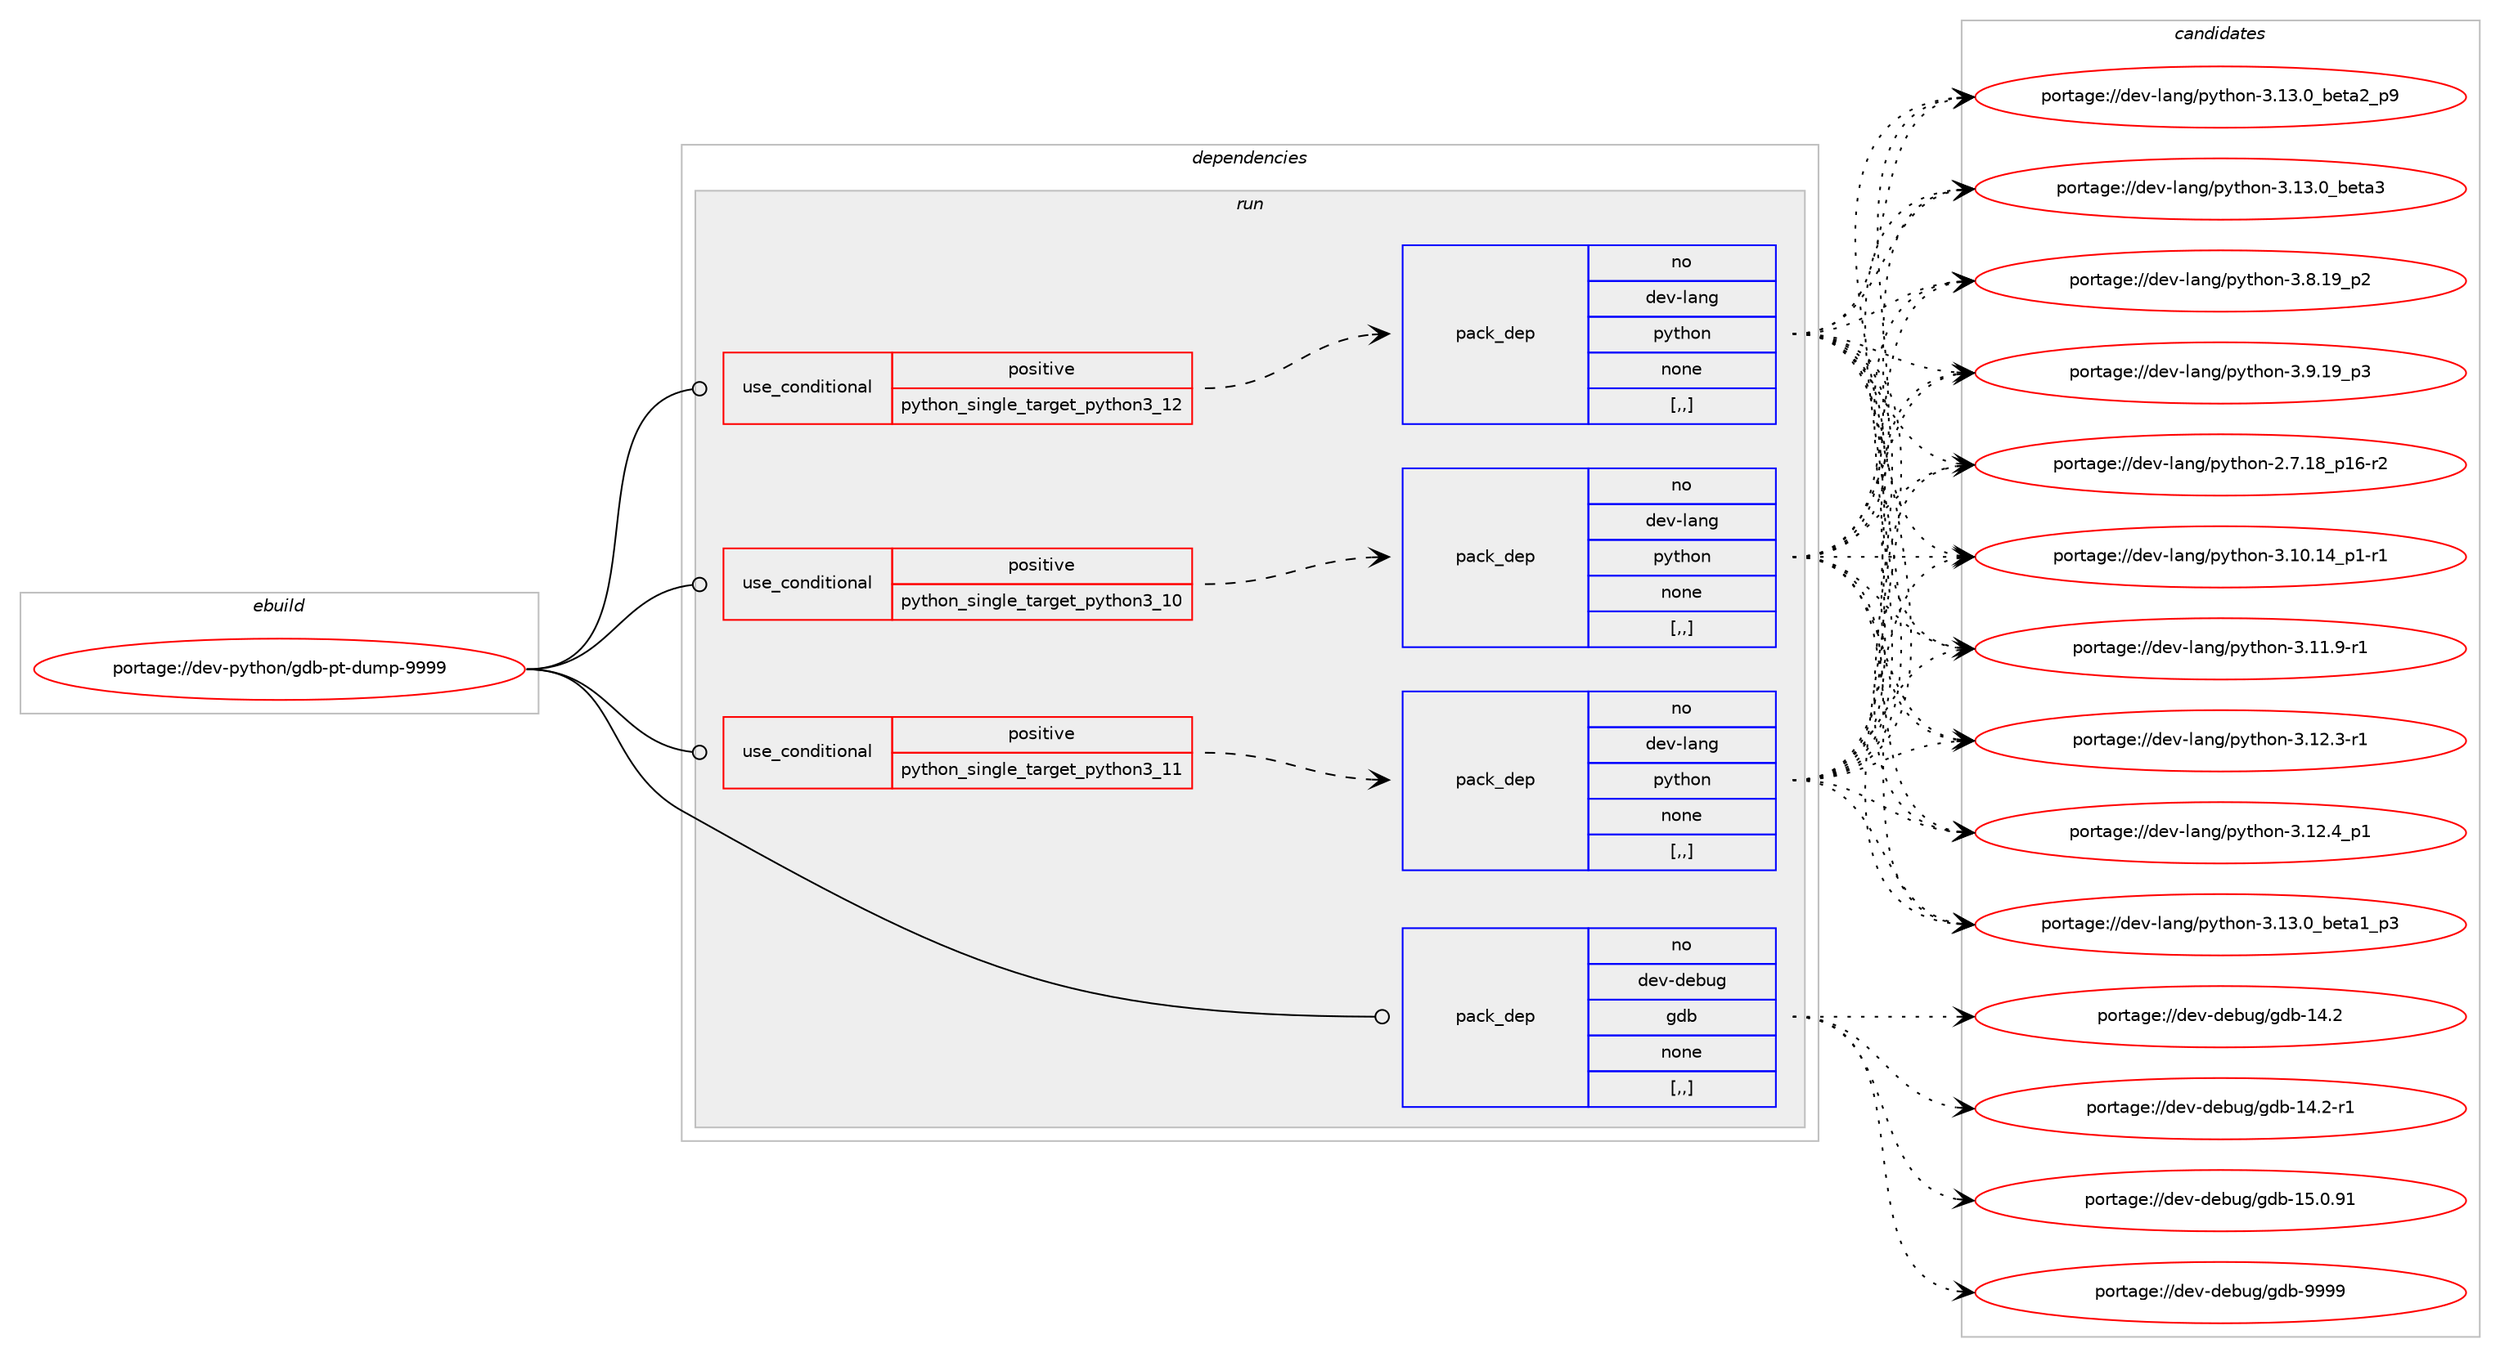 digraph prolog {

# *************
# Graph options
# *************

newrank=true;
concentrate=true;
compound=true;
graph [rankdir=LR,fontname=Helvetica,fontsize=10,ranksep=1.5];#, ranksep=2.5, nodesep=0.2];
edge  [arrowhead=vee];
node  [fontname=Helvetica,fontsize=10];

# **********
# The ebuild
# **********

subgraph cluster_leftcol {
color=gray;
rank=same;
label=<<i>ebuild</i>>;
id [label="portage://dev-python/gdb-pt-dump-9999", color=red, width=4, href="../dev-python/gdb-pt-dump-9999.svg"];
}

# ****************
# The dependencies
# ****************

subgraph cluster_midcol {
color=gray;
label=<<i>dependencies</i>>;
subgraph cluster_compile {
fillcolor="#eeeeee";
style=filled;
label=<<i>compile</i>>;
}
subgraph cluster_compileandrun {
fillcolor="#eeeeee";
style=filled;
label=<<i>compile and run</i>>;
}
subgraph cluster_run {
fillcolor="#eeeeee";
style=filled;
label=<<i>run</i>>;
subgraph cond32095 {
dependency143508 [label=<<TABLE BORDER="0" CELLBORDER="1" CELLSPACING="0" CELLPADDING="4"><TR><TD ROWSPAN="3" CELLPADDING="10">use_conditional</TD></TR><TR><TD>positive</TD></TR><TR><TD>python_single_target_python3_10</TD></TR></TABLE>>, shape=none, color=red];
subgraph pack110198 {
dependency143509 [label=<<TABLE BORDER="0" CELLBORDER="1" CELLSPACING="0" CELLPADDING="4" WIDTH="220"><TR><TD ROWSPAN="6" CELLPADDING="30">pack_dep</TD></TR><TR><TD WIDTH="110">no</TD></TR><TR><TD>dev-lang</TD></TR><TR><TD>python</TD></TR><TR><TD>none</TD></TR><TR><TD>[,,]</TD></TR></TABLE>>, shape=none, color=blue];
}
dependency143508:e -> dependency143509:w [weight=20,style="dashed",arrowhead="vee"];
}
id:e -> dependency143508:w [weight=20,style="solid",arrowhead="odot"];
subgraph cond32096 {
dependency143510 [label=<<TABLE BORDER="0" CELLBORDER="1" CELLSPACING="0" CELLPADDING="4"><TR><TD ROWSPAN="3" CELLPADDING="10">use_conditional</TD></TR><TR><TD>positive</TD></TR><TR><TD>python_single_target_python3_11</TD></TR></TABLE>>, shape=none, color=red];
subgraph pack110199 {
dependency143511 [label=<<TABLE BORDER="0" CELLBORDER="1" CELLSPACING="0" CELLPADDING="4" WIDTH="220"><TR><TD ROWSPAN="6" CELLPADDING="30">pack_dep</TD></TR><TR><TD WIDTH="110">no</TD></TR><TR><TD>dev-lang</TD></TR><TR><TD>python</TD></TR><TR><TD>none</TD></TR><TR><TD>[,,]</TD></TR></TABLE>>, shape=none, color=blue];
}
dependency143510:e -> dependency143511:w [weight=20,style="dashed",arrowhead="vee"];
}
id:e -> dependency143510:w [weight=20,style="solid",arrowhead="odot"];
subgraph cond32097 {
dependency143512 [label=<<TABLE BORDER="0" CELLBORDER="1" CELLSPACING="0" CELLPADDING="4"><TR><TD ROWSPAN="3" CELLPADDING="10">use_conditional</TD></TR><TR><TD>positive</TD></TR><TR><TD>python_single_target_python3_12</TD></TR></TABLE>>, shape=none, color=red];
subgraph pack110200 {
dependency143513 [label=<<TABLE BORDER="0" CELLBORDER="1" CELLSPACING="0" CELLPADDING="4" WIDTH="220"><TR><TD ROWSPAN="6" CELLPADDING="30">pack_dep</TD></TR><TR><TD WIDTH="110">no</TD></TR><TR><TD>dev-lang</TD></TR><TR><TD>python</TD></TR><TR><TD>none</TD></TR><TR><TD>[,,]</TD></TR></TABLE>>, shape=none, color=blue];
}
dependency143512:e -> dependency143513:w [weight=20,style="dashed",arrowhead="vee"];
}
id:e -> dependency143512:w [weight=20,style="solid",arrowhead="odot"];
subgraph pack110201 {
dependency143514 [label=<<TABLE BORDER="0" CELLBORDER="1" CELLSPACING="0" CELLPADDING="4" WIDTH="220"><TR><TD ROWSPAN="6" CELLPADDING="30">pack_dep</TD></TR><TR><TD WIDTH="110">no</TD></TR><TR><TD>dev-debug</TD></TR><TR><TD>gdb</TD></TR><TR><TD>none</TD></TR><TR><TD>[,,]</TD></TR></TABLE>>, shape=none, color=blue];
}
id:e -> dependency143514:w [weight=20,style="solid",arrowhead="odot"];
}
}

# **************
# The candidates
# **************

subgraph cluster_choices {
rank=same;
color=gray;
label=<<i>candidates</i>>;

subgraph choice110198 {
color=black;
nodesep=1;
choice100101118451089711010347112121116104111110455046554649569511249544511450 [label="portage://dev-lang/python-2.7.18_p16-r2", color=red, width=4,href="../dev-lang/python-2.7.18_p16-r2.svg"];
choice100101118451089711010347112121116104111110455146494846495295112494511449 [label="portage://dev-lang/python-3.10.14_p1-r1", color=red, width=4,href="../dev-lang/python-3.10.14_p1-r1.svg"];
choice100101118451089711010347112121116104111110455146494946574511449 [label="portage://dev-lang/python-3.11.9-r1", color=red, width=4,href="../dev-lang/python-3.11.9-r1.svg"];
choice100101118451089711010347112121116104111110455146495046514511449 [label="portage://dev-lang/python-3.12.3-r1", color=red, width=4,href="../dev-lang/python-3.12.3-r1.svg"];
choice100101118451089711010347112121116104111110455146495046529511249 [label="portage://dev-lang/python-3.12.4_p1", color=red, width=4,href="../dev-lang/python-3.12.4_p1.svg"];
choice10010111845108971101034711212111610411111045514649514648959810111697499511251 [label="portage://dev-lang/python-3.13.0_beta1_p3", color=red, width=4,href="../dev-lang/python-3.13.0_beta1_p3.svg"];
choice10010111845108971101034711212111610411111045514649514648959810111697509511257 [label="portage://dev-lang/python-3.13.0_beta2_p9", color=red, width=4,href="../dev-lang/python-3.13.0_beta2_p9.svg"];
choice1001011184510897110103471121211161041111104551464951464895981011169751 [label="portage://dev-lang/python-3.13.0_beta3", color=red, width=4,href="../dev-lang/python-3.13.0_beta3.svg"];
choice100101118451089711010347112121116104111110455146564649579511250 [label="portage://dev-lang/python-3.8.19_p2", color=red, width=4,href="../dev-lang/python-3.8.19_p2.svg"];
choice100101118451089711010347112121116104111110455146574649579511251 [label="portage://dev-lang/python-3.9.19_p3", color=red, width=4,href="../dev-lang/python-3.9.19_p3.svg"];
dependency143509:e -> choice100101118451089711010347112121116104111110455046554649569511249544511450:w [style=dotted,weight="100"];
dependency143509:e -> choice100101118451089711010347112121116104111110455146494846495295112494511449:w [style=dotted,weight="100"];
dependency143509:e -> choice100101118451089711010347112121116104111110455146494946574511449:w [style=dotted,weight="100"];
dependency143509:e -> choice100101118451089711010347112121116104111110455146495046514511449:w [style=dotted,weight="100"];
dependency143509:e -> choice100101118451089711010347112121116104111110455146495046529511249:w [style=dotted,weight="100"];
dependency143509:e -> choice10010111845108971101034711212111610411111045514649514648959810111697499511251:w [style=dotted,weight="100"];
dependency143509:e -> choice10010111845108971101034711212111610411111045514649514648959810111697509511257:w [style=dotted,weight="100"];
dependency143509:e -> choice1001011184510897110103471121211161041111104551464951464895981011169751:w [style=dotted,weight="100"];
dependency143509:e -> choice100101118451089711010347112121116104111110455146564649579511250:w [style=dotted,weight="100"];
dependency143509:e -> choice100101118451089711010347112121116104111110455146574649579511251:w [style=dotted,weight="100"];
}
subgraph choice110199 {
color=black;
nodesep=1;
choice100101118451089711010347112121116104111110455046554649569511249544511450 [label="portage://dev-lang/python-2.7.18_p16-r2", color=red, width=4,href="../dev-lang/python-2.7.18_p16-r2.svg"];
choice100101118451089711010347112121116104111110455146494846495295112494511449 [label="portage://dev-lang/python-3.10.14_p1-r1", color=red, width=4,href="../dev-lang/python-3.10.14_p1-r1.svg"];
choice100101118451089711010347112121116104111110455146494946574511449 [label="portage://dev-lang/python-3.11.9-r1", color=red, width=4,href="../dev-lang/python-3.11.9-r1.svg"];
choice100101118451089711010347112121116104111110455146495046514511449 [label="portage://dev-lang/python-3.12.3-r1", color=red, width=4,href="../dev-lang/python-3.12.3-r1.svg"];
choice100101118451089711010347112121116104111110455146495046529511249 [label="portage://dev-lang/python-3.12.4_p1", color=red, width=4,href="../dev-lang/python-3.12.4_p1.svg"];
choice10010111845108971101034711212111610411111045514649514648959810111697499511251 [label="portage://dev-lang/python-3.13.0_beta1_p3", color=red, width=4,href="../dev-lang/python-3.13.0_beta1_p3.svg"];
choice10010111845108971101034711212111610411111045514649514648959810111697509511257 [label="portage://dev-lang/python-3.13.0_beta2_p9", color=red, width=4,href="../dev-lang/python-3.13.0_beta2_p9.svg"];
choice1001011184510897110103471121211161041111104551464951464895981011169751 [label="portage://dev-lang/python-3.13.0_beta3", color=red, width=4,href="../dev-lang/python-3.13.0_beta3.svg"];
choice100101118451089711010347112121116104111110455146564649579511250 [label="portage://dev-lang/python-3.8.19_p2", color=red, width=4,href="../dev-lang/python-3.8.19_p2.svg"];
choice100101118451089711010347112121116104111110455146574649579511251 [label="portage://dev-lang/python-3.9.19_p3", color=red, width=4,href="../dev-lang/python-3.9.19_p3.svg"];
dependency143511:e -> choice100101118451089711010347112121116104111110455046554649569511249544511450:w [style=dotted,weight="100"];
dependency143511:e -> choice100101118451089711010347112121116104111110455146494846495295112494511449:w [style=dotted,weight="100"];
dependency143511:e -> choice100101118451089711010347112121116104111110455146494946574511449:w [style=dotted,weight="100"];
dependency143511:e -> choice100101118451089711010347112121116104111110455146495046514511449:w [style=dotted,weight="100"];
dependency143511:e -> choice100101118451089711010347112121116104111110455146495046529511249:w [style=dotted,weight="100"];
dependency143511:e -> choice10010111845108971101034711212111610411111045514649514648959810111697499511251:w [style=dotted,weight="100"];
dependency143511:e -> choice10010111845108971101034711212111610411111045514649514648959810111697509511257:w [style=dotted,weight="100"];
dependency143511:e -> choice1001011184510897110103471121211161041111104551464951464895981011169751:w [style=dotted,weight="100"];
dependency143511:e -> choice100101118451089711010347112121116104111110455146564649579511250:w [style=dotted,weight="100"];
dependency143511:e -> choice100101118451089711010347112121116104111110455146574649579511251:w [style=dotted,weight="100"];
}
subgraph choice110200 {
color=black;
nodesep=1;
choice100101118451089711010347112121116104111110455046554649569511249544511450 [label="portage://dev-lang/python-2.7.18_p16-r2", color=red, width=4,href="../dev-lang/python-2.7.18_p16-r2.svg"];
choice100101118451089711010347112121116104111110455146494846495295112494511449 [label="portage://dev-lang/python-3.10.14_p1-r1", color=red, width=4,href="../dev-lang/python-3.10.14_p1-r1.svg"];
choice100101118451089711010347112121116104111110455146494946574511449 [label="portage://dev-lang/python-3.11.9-r1", color=red, width=4,href="../dev-lang/python-3.11.9-r1.svg"];
choice100101118451089711010347112121116104111110455146495046514511449 [label="portage://dev-lang/python-3.12.3-r1", color=red, width=4,href="../dev-lang/python-3.12.3-r1.svg"];
choice100101118451089711010347112121116104111110455146495046529511249 [label="portage://dev-lang/python-3.12.4_p1", color=red, width=4,href="../dev-lang/python-3.12.4_p1.svg"];
choice10010111845108971101034711212111610411111045514649514648959810111697499511251 [label="portage://dev-lang/python-3.13.0_beta1_p3", color=red, width=4,href="../dev-lang/python-3.13.0_beta1_p3.svg"];
choice10010111845108971101034711212111610411111045514649514648959810111697509511257 [label="portage://dev-lang/python-3.13.0_beta2_p9", color=red, width=4,href="../dev-lang/python-3.13.0_beta2_p9.svg"];
choice1001011184510897110103471121211161041111104551464951464895981011169751 [label="portage://dev-lang/python-3.13.0_beta3", color=red, width=4,href="../dev-lang/python-3.13.0_beta3.svg"];
choice100101118451089711010347112121116104111110455146564649579511250 [label="portage://dev-lang/python-3.8.19_p2", color=red, width=4,href="../dev-lang/python-3.8.19_p2.svg"];
choice100101118451089711010347112121116104111110455146574649579511251 [label="portage://dev-lang/python-3.9.19_p3", color=red, width=4,href="../dev-lang/python-3.9.19_p3.svg"];
dependency143513:e -> choice100101118451089711010347112121116104111110455046554649569511249544511450:w [style=dotted,weight="100"];
dependency143513:e -> choice100101118451089711010347112121116104111110455146494846495295112494511449:w [style=dotted,weight="100"];
dependency143513:e -> choice100101118451089711010347112121116104111110455146494946574511449:w [style=dotted,weight="100"];
dependency143513:e -> choice100101118451089711010347112121116104111110455146495046514511449:w [style=dotted,weight="100"];
dependency143513:e -> choice100101118451089711010347112121116104111110455146495046529511249:w [style=dotted,weight="100"];
dependency143513:e -> choice10010111845108971101034711212111610411111045514649514648959810111697499511251:w [style=dotted,weight="100"];
dependency143513:e -> choice10010111845108971101034711212111610411111045514649514648959810111697509511257:w [style=dotted,weight="100"];
dependency143513:e -> choice1001011184510897110103471121211161041111104551464951464895981011169751:w [style=dotted,weight="100"];
dependency143513:e -> choice100101118451089711010347112121116104111110455146564649579511250:w [style=dotted,weight="100"];
dependency143513:e -> choice100101118451089711010347112121116104111110455146574649579511251:w [style=dotted,weight="100"];
}
subgraph choice110201 {
color=black;
nodesep=1;
choice100101118451001019811710347103100984549524650 [label="portage://dev-debug/gdb-14.2", color=red, width=4,href="../dev-debug/gdb-14.2.svg"];
choice1001011184510010198117103471031009845495246504511449 [label="portage://dev-debug/gdb-14.2-r1", color=red, width=4,href="../dev-debug/gdb-14.2-r1.svg"];
choice100101118451001019811710347103100984549534648465749 [label="portage://dev-debug/gdb-15.0.91", color=red, width=4,href="../dev-debug/gdb-15.0.91.svg"];
choice100101118451001019811710347103100984557575757 [label="portage://dev-debug/gdb-9999", color=red, width=4,href="../dev-debug/gdb-9999.svg"];
dependency143514:e -> choice100101118451001019811710347103100984549524650:w [style=dotted,weight="100"];
dependency143514:e -> choice1001011184510010198117103471031009845495246504511449:w [style=dotted,weight="100"];
dependency143514:e -> choice100101118451001019811710347103100984549534648465749:w [style=dotted,weight="100"];
dependency143514:e -> choice100101118451001019811710347103100984557575757:w [style=dotted,weight="100"];
}
}

}
